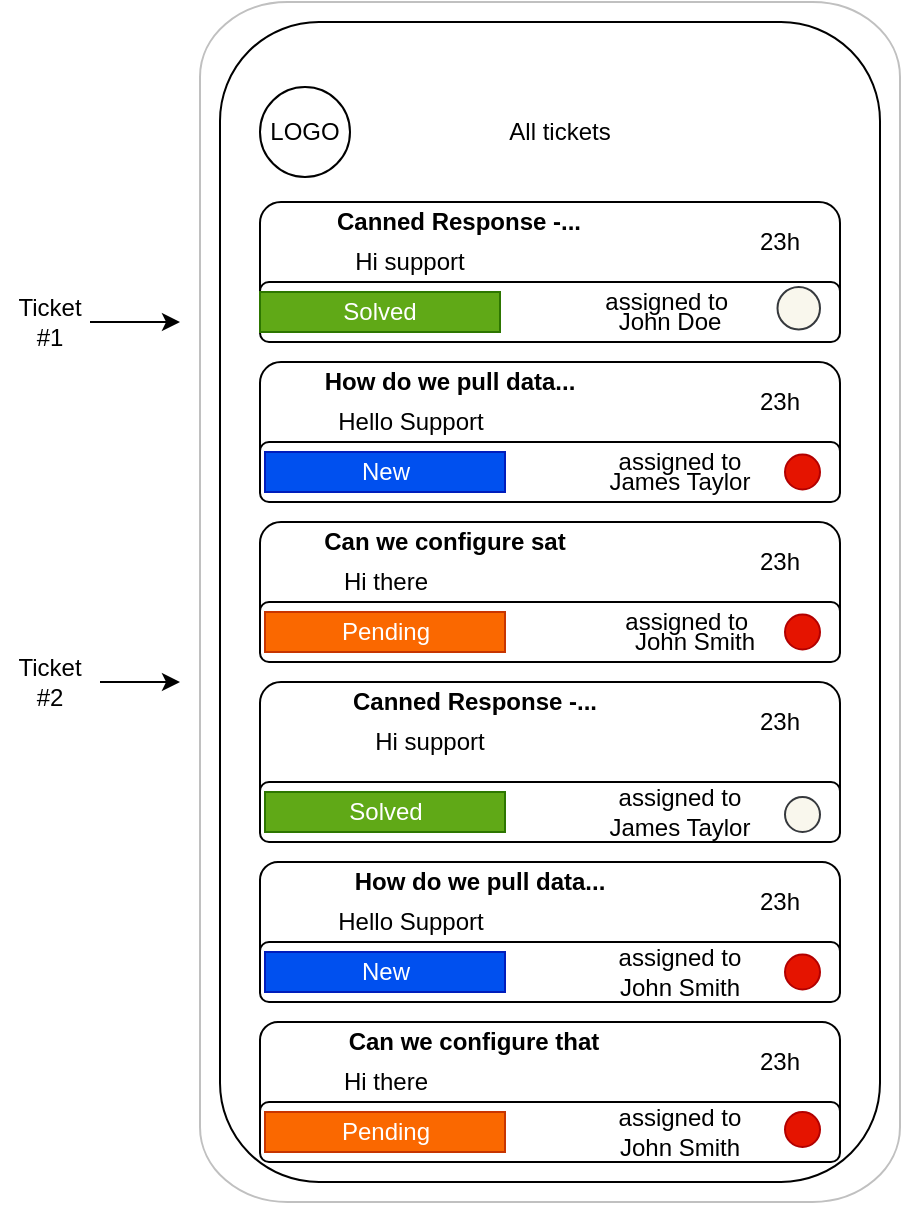 <mxfile version="14.2.4" type="embed">
    <diagram id="Y7j4tI3BBG5rM1zEuvAA" name="Page-1">
        <mxGraphModel dx="508" dy="810" grid="1" gridSize="10" guides="1" tooltips="1" connect="1" arrows="1" fold="1" page="1" pageScale="1" pageWidth="1100" pageHeight="1700" math="0" shadow="0">
            <root>
                <mxCell id="0"/>
                <mxCell id="1" parent="0"/>
                <mxCell id="tWeAfw1v_-9Y5gdLUTFN-3" value="" style="html=1;verticalLabelPosition=bottom;labelBackgroundColor=#ffffff;verticalAlign=top;shadow=0;dashed=0;strokeWidth=1;shape=mxgraph.ios7.misc.iphone;strokeColor=#c0c0c0;rounded=0;sketch=0;" parent="1" vertex="1">
                    <mxGeometry x="590" y="560" width="350" height="600" as="geometry"/>
                </mxCell>
                <mxCell id="30" value="" style="rounded=1;whiteSpace=wrap;html=1;" vertex="1" parent="1">
                    <mxGeometry x="600" y="570" width="330" height="580" as="geometry"/>
                </mxCell>
                <mxCell id="tWeAfw1v_-9Y5gdLUTFN-5" value="LOGO" style="ellipse;whiteSpace=wrap;html=1;aspect=fixed;rounded=0;sketch=0;" parent="1" vertex="1">
                    <mxGeometry x="620" y="602.5" width="45" height="45" as="geometry"/>
                </mxCell>
                <mxCell id="tWeAfw1v_-9Y5gdLUTFN-6" value="All tickets" style="text;html=1;strokeColor=none;fillColor=none;align=center;verticalAlign=middle;whiteSpace=wrap;rounded=0;sketch=0;" parent="1" vertex="1">
                    <mxGeometry x="730" y="615" width="80" height="20" as="geometry"/>
                </mxCell>
                <mxCell id="tWeAfw1v_-9Y5gdLUTFN-10" value="" style="rounded=1;whiteSpace=wrap;html=1;sketch=0;" parent="1" vertex="1">
                    <mxGeometry x="620" y="660" width="290" height="70" as="geometry"/>
                </mxCell>
                <mxCell id="tWeAfw1v_-9Y5gdLUTFN-11" value="" style="rounded=1;whiteSpace=wrap;html=1;sketch=0;" parent="1" vertex="1">
                    <mxGeometry x="620" y="740" width="290" height="70" as="geometry"/>
                </mxCell>
                <mxCell id="tWeAfw1v_-9Y5gdLUTFN-12" value="" style="rounded=1;whiteSpace=wrap;html=1;sketch=0;" parent="1" vertex="1">
                    <mxGeometry x="620" y="820" width="290" height="70" as="geometry"/>
                </mxCell>
                <mxCell id="tWeAfw1v_-9Y5gdLUTFN-13" value="" style="rounded=1;whiteSpace=wrap;html=1;sketch=0;" parent="1" vertex="1">
                    <mxGeometry x="620" y="900" width="290" height="70" as="geometry"/>
                </mxCell>
                <mxCell id="tWeAfw1v_-9Y5gdLUTFN-14" value="" style="rounded=1;whiteSpace=wrap;html=1;sketch=0;" parent="1" vertex="1">
                    <mxGeometry x="620" y="990" width="290" height="60" as="geometry"/>
                </mxCell>
                <mxCell id="tWeAfw1v_-9Y5gdLUTFN-15" value="" style="rounded=1;whiteSpace=wrap;html=1;sketch=0;" parent="1" vertex="1">
                    <mxGeometry x="620" y="700" width="290" height="30" as="geometry"/>
                </mxCell>
                <mxCell id="tWeAfw1v_-9Y5gdLUTFN-16" value="Solved" style="rounded=0;whiteSpace=wrap;html=1;sketch=0;fillColor=#60a917;strokeColor=#2D7600;fontColor=#ffffff;" parent="1" vertex="1">
                    <mxGeometry x="620" y="705" width="120" height="20" as="geometry"/>
                </mxCell>
                <mxCell id="tWeAfw1v_-9Y5gdLUTFN-17" value="&lt;b&gt;Canned Response -...&lt;/b&gt;" style="text;html=1;strokeColor=none;fillColor=none;align=center;verticalAlign=middle;whiteSpace=wrap;rounded=0;sketch=0;" parent="1" vertex="1">
                    <mxGeometry x="620" y="660" width="199" height="20" as="geometry"/>
                </mxCell>
                <mxCell id="tWeAfw1v_-9Y5gdLUTFN-19" value="" style="rounded=1;whiteSpace=wrap;html=1;sketch=0;" parent="1" vertex="1">
                    <mxGeometry x="620" y="780" width="290" height="30" as="geometry"/>
                </mxCell>
                <mxCell id="tWeAfw1v_-9Y5gdLUTFN-20" value="Hi support" style="text;html=1;strokeColor=none;fillColor=none;align=center;verticalAlign=middle;whiteSpace=wrap;rounded=0;sketch=0;" parent="1" vertex="1">
                    <mxGeometry x="630" y="680" width="130" height="20" as="geometry"/>
                </mxCell>
                <mxCell id="2" value="assigned to&amp;nbsp;" style="text;html=1;strokeColor=none;fillColor=none;align=center;verticalAlign=middle;whiteSpace=wrap;rounded=0;" vertex="1" parent="1">
                    <mxGeometry x="740" y="700" width="170" height="20" as="geometry"/>
                </mxCell>
                <mxCell id="3" value="John Doe" style="text;html=1;strokeColor=none;fillColor=none;align=center;verticalAlign=middle;whiteSpace=wrap;rounded=0;" vertex="1" parent="1">
                    <mxGeometry x="780" y="710" width="90" height="20" as="geometry"/>
                </mxCell>
                <mxCell id="4" value="How do we pull data..." style="text;html=1;strokeColor=none;fillColor=none;align=center;verticalAlign=middle;whiteSpace=wrap;rounded=0;fontStyle=1" vertex="1" parent="1">
                    <mxGeometry x="630" y="740" width="170" height="20" as="geometry"/>
                </mxCell>
                <mxCell id="5" value="Hello Support" style="text;html=1;strokeColor=none;fillColor=none;align=center;verticalAlign=middle;whiteSpace=wrap;rounded=0;" vertex="1" parent="1">
                    <mxGeometry x="647.5" y="760" width="95" height="20" as="geometry"/>
                </mxCell>
                <mxCell id="7" value="New" style="rounded=0;whiteSpace=wrap;html=1;fillColor=#0050ef;strokeColor=#001DBC;fontColor=#ffffff;" vertex="1" parent="1">
                    <mxGeometry x="622.5" y="785" width="120" height="20" as="geometry"/>
                </mxCell>
                <mxCell id="8" value="assigned to" style="text;html=1;strokeColor=none;fillColor=none;align=center;verticalAlign=middle;whiteSpace=wrap;rounded=0;" vertex="1" parent="1">
                    <mxGeometry x="790" y="780" width="80" height="20" as="geometry"/>
                </mxCell>
                <mxCell id="9" value="James Taylor&lt;br&gt;" style="text;html=1;strokeColor=none;fillColor=none;align=center;verticalAlign=middle;whiteSpace=wrap;rounded=0;" vertex="1" parent="1">
                    <mxGeometry x="785" y="790" width="90" height="20" as="geometry"/>
                </mxCell>
                <mxCell id="10" value="Can we configure sat" style="text;html=1;strokeColor=none;fillColor=none;align=center;verticalAlign=middle;whiteSpace=wrap;rounded=0;fontStyle=1" vertex="1" parent="1">
                    <mxGeometry x="620" y="820" width="185" height="20" as="geometry"/>
                </mxCell>
                <mxCell id="12" value="Hi there" style="text;html=1;strokeColor=none;fillColor=none;align=center;verticalAlign=middle;whiteSpace=wrap;rounded=0;" vertex="1" parent="1">
                    <mxGeometry x="647.5" y="840" width="70" height="20" as="geometry"/>
                </mxCell>
                <mxCell id="15" value="" style="rounded=1;whiteSpace=wrap;html=1;" vertex="1" parent="1">
                    <mxGeometry x="620" y="860" width="290" height="30" as="geometry"/>
                </mxCell>
                <mxCell id="19" value="Pending" style="rounded=0;whiteSpace=wrap;html=1;fillColor=#fa6800;strokeColor=#C73500;fontColor=#ffffff;" vertex="1" parent="1">
                    <mxGeometry x="622.5" y="865" width="120" height="20" as="geometry"/>
                </mxCell>
                <mxCell id="21" value="assigned to&amp;nbsp;" style="text;html=1;strokeColor=none;fillColor=none;align=center;verticalAlign=middle;whiteSpace=wrap;rounded=0;" vertex="1" parent="1">
                    <mxGeometry x="790" y="860" width="90" height="20" as="geometry"/>
                </mxCell>
                <mxCell id="26" value="John Smith" style="text;html=1;strokeColor=none;fillColor=none;align=center;verticalAlign=middle;whiteSpace=wrap;rounded=0;" vertex="1" parent="1">
                    <mxGeometry x="805" y="870" width="65" height="20" as="geometry"/>
                </mxCell>
                <mxCell id="31" value="" style="rounded=1;whiteSpace=wrap;html=1;" vertex="1" parent="1">
                    <mxGeometry x="620" y="1070" width="290" height="60" as="geometry"/>
                </mxCell>
                <mxCell id="32" value="Canned Response -..." style="text;html=1;strokeColor=none;fillColor=none;align=center;verticalAlign=middle;whiteSpace=wrap;rounded=0;fontStyle=1" vertex="1" parent="1">
                    <mxGeometry x="665" y="900" width="125" height="20" as="geometry"/>
                </mxCell>
                <mxCell id="33" value="Hi support" style="text;html=1;strokeColor=none;fillColor=none;align=center;verticalAlign=middle;whiteSpace=wrap;rounded=0;" vertex="1" parent="1">
                    <mxGeometry x="670" y="920" width="70" height="20" as="geometry"/>
                </mxCell>
                <mxCell id="37" value="" style="rounded=1;whiteSpace=wrap;html=1;" vertex="1" parent="1">
                    <mxGeometry x="620" y="950" width="290" height="30" as="geometry"/>
                </mxCell>
                <mxCell id="38" value="Solved" style="rounded=0;whiteSpace=wrap;html=1;fillColor=#60a917;strokeColor=#2D7600;fontColor=#ffffff;" vertex="1" parent="1">
                    <mxGeometry x="622.5" y="955" width="120" height="20" as="geometry"/>
                </mxCell>
                <mxCell id="39" value="assigned to James Taylor" style="text;html=1;strokeColor=none;fillColor=none;align=center;verticalAlign=middle;whiteSpace=wrap;rounded=0;" vertex="1" parent="1">
                    <mxGeometry x="785" y="955" width="90" height="20" as="geometry"/>
                </mxCell>
                <mxCell id="42" value="How do we pull data..." style="text;html=1;strokeColor=none;fillColor=none;align=center;verticalAlign=middle;whiteSpace=wrap;rounded=0;fontStyle=1" vertex="1" parent="1">
                    <mxGeometry x="665" y="990" width="130" height="20" as="geometry"/>
                </mxCell>
                <mxCell id="43" value="Hello Support" style="text;html=1;strokeColor=none;fillColor=none;align=center;verticalAlign=middle;whiteSpace=wrap;rounded=0;" vertex="1" parent="1">
                    <mxGeometry x="657.5" y="1010" width="75" height="20" as="geometry"/>
                </mxCell>
                <mxCell id="47" value="" style="rounded=1;whiteSpace=wrap;html=1;" vertex="1" parent="1">
                    <mxGeometry x="620" y="1030" width="290" height="30" as="geometry"/>
                </mxCell>
                <mxCell id="48" value="New" style="rounded=0;whiteSpace=wrap;html=1;fillColor=#0050ef;strokeColor=#001DBC;fontColor=#ffffff;" vertex="1" parent="1">
                    <mxGeometry x="622.5" y="1035" width="120" height="20" as="geometry"/>
                </mxCell>
                <mxCell id="49" value="Can we configure that" style="text;html=1;strokeColor=none;fillColor=none;align=center;verticalAlign=middle;whiteSpace=wrap;rounded=0;fontStyle=1" vertex="1" parent="1">
                    <mxGeometry x="662.5" y="1070" width="127.5" height="20" as="geometry"/>
                </mxCell>
                <mxCell id="50" value="Hi there" style="text;html=1;strokeColor=none;fillColor=none;align=center;verticalAlign=middle;whiteSpace=wrap;rounded=0;" vertex="1" parent="1">
                    <mxGeometry x="653.75" y="1090" width="57.5" height="20" as="geometry"/>
                </mxCell>
                <mxCell id="51" value="" style="rounded=1;whiteSpace=wrap;html=1;" vertex="1" parent="1">
                    <mxGeometry x="620" y="1110" width="290" height="30" as="geometry"/>
                </mxCell>
                <mxCell id="52" value="Pending" style="rounded=0;whiteSpace=wrap;html=1;fillColor=#fa6800;strokeColor=#C73500;fontColor=#ffffff;" vertex="1" parent="1">
                    <mxGeometry x="622.5" y="1115" width="120" height="20" as="geometry"/>
                </mxCell>
                <mxCell id="55" value="assigned to John Smith" style="text;html=1;strokeColor=none;fillColor=none;align=center;verticalAlign=middle;whiteSpace=wrap;rounded=0;" vertex="1" parent="1">
                    <mxGeometry x="785" y="1035" width="90" height="20" as="geometry"/>
                </mxCell>
                <mxCell id="56" value="assigned to John Smith" style="text;html=1;strokeColor=none;fillColor=none;align=center;verticalAlign=middle;whiteSpace=wrap;rounded=0;" vertex="1" parent="1">
                    <mxGeometry x="795" y="1115" width="70" height="20" as="geometry"/>
                </mxCell>
                <mxCell id="62" value="23h" style="text;html=1;strokeColor=none;fillColor=none;align=center;verticalAlign=middle;whiteSpace=wrap;rounded=0;" vertex="1" parent="1">
                    <mxGeometry x="860" y="670" width="40" height="20" as="geometry"/>
                </mxCell>
                <mxCell id="63" value="23h" style="text;html=1;strokeColor=none;fillColor=none;align=center;verticalAlign=middle;whiteSpace=wrap;rounded=0;" vertex="1" parent="1">
                    <mxGeometry x="860" y="750" width="40" height="20" as="geometry"/>
                </mxCell>
                <mxCell id="64" value="23h" style="text;html=1;strokeColor=none;fillColor=none;align=center;verticalAlign=middle;whiteSpace=wrap;rounded=0;" vertex="1" parent="1">
                    <mxGeometry x="860" y="830" width="40" height="20" as="geometry"/>
                </mxCell>
                <mxCell id="65" value="23h" style="text;html=1;strokeColor=none;fillColor=none;align=center;verticalAlign=middle;whiteSpace=wrap;rounded=0;" vertex="1" parent="1">
                    <mxGeometry x="860" y="910" width="40" height="20" as="geometry"/>
                </mxCell>
                <mxCell id="66" value="23h" style="text;html=1;strokeColor=none;fillColor=none;align=center;verticalAlign=middle;whiteSpace=wrap;rounded=0;" vertex="1" parent="1">
                    <mxGeometry x="860" y="1000" width="40" height="20" as="geometry"/>
                </mxCell>
                <mxCell id="67" value="23h" style="text;html=1;strokeColor=none;fillColor=none;align=center;verticalAlign=middle;whiteSpace=wrap;rounded=0;" vertex="1" parent="1">
                    <mxGeometry x="860" y="1080" width="40" height="20" as="geometry"/>
                </mxCell>
                <mxCell id="70" value="" style="ellipse;whiteSpace=wrap;html=1;aspect=fixed;fillColor=#e51400;strokeColor=#B20000;fontColor=#ffffff;" vertex="1" parent="1">
                    <mxGeometry x="882.5" y="866.25" width="17.5" height="17.5" as="geometry"/>
                </mxCell>
                <mxCell id="71" value="" style="ellipse;whiteSpace=wrap;html=1;aspect=fixed;fillColor=#f9f7ed;strokeColor=#36393d;" vertex="1" parent="1">
                    <mxGeometry x="878.75" y="702.5" width="21.25" height="21.25" as="geometry"/>
                </mxCell>
                <mxCell id="73" value="" style="ellipse;whiteSpace=wrap;html=1;aspect=fixed;fillColor=#e51400;strokeColor=#B20000;fontColor=#ffffff;" vertex="1" parent="1">
                    <mxGeometry x="882.5" y="786.25" width="17.5" height="17.5" as="geometry"/>
                </mxCell>
                <mxCell id="74" value="" style="ellipse;whiteSpace=wrap;html=1;aspect=fixed;fillColor=#f9f7ed;strokeColor=#36393d;" vertex="1" parent="1">
                    <mxGeometry x="882.5" y="957.5" width="17.5" height="17.5" as="geometry"/>
                </mxCell>
                <mxCell id="78" value="" style="ellipse;whiteSpace=wrap;html=1;aspect=fixed;fillColor=#e51400;strokeColor=#B20000;fontColor=#ffffff;" vertex="1" parent="1">
                    <mxGeometry x="882.5" y="1036.25" width="17.5" height="17.5" as="geometry"/>
                </mxCell>
                <mxCell id="79" value="" style="ellipse;whiteSpace=wrap;html=1;aspect=fixed;fillColor=#e51400;strokeColor=#B20000;fontColor=#ffffff;" vertex="1" parent="1">
                    <mxGeometry x="882.5" y="1115" width="17.5" height="17.5" as="geometry"/>
                </mxCell>
                <mxCell id="81" style="edgeStyle=orthogonalEdgeStyle;rounded=0;orthogonalLoop=1;jettySize=auto;html=1;" edge="1" parent="1" source="80">
                    <mxGeometry relative="1" as="geometry">
                        <mxPoint x="580" y="900" as="targetPoint"/>
                    </mxGeometry>
                </mxCell>
                <mxCell id="80" value="Ticket #2" style="text;html=1;strokeColor=none;fillColor=none;align=center;verticalAlign=middle;whiteSpace=wrap;rounded=0;" vertex="1" parent="1">
                    <mxGeometry x="490" y="890" width="50" height="20" as="geometry"/>
                </mxCell>
                <mxCell id="84" style="edgeStyle=orthogonalEdgeStyle;rounded=0;orthogonalLoop=1;jettySize=auto;html=1;exitX=1;exitY=0.5;exitDx=0;exitDy=0;" edge="1" parent="1" source="83">
                    <mxGeometry relative="1" as="geometry">
                        <mxPoint x="580" y="720" as="targetPoint"/>
                    </mxGeometry>
                </mxCell>
                <mxCell id="83" value="Ticket #1" style="text;html=1;strokeColor=none;fillColor=none;align=center;verticalAlign=middle;whiteSpace=wrap;rounded=0;" vertex="1" parent="1">
                    <mxGeometry x="495" y="710" width="40" height="20" as="geometry"/>
                </mxCell>
            </root>
        </mxGraphModel>
    </diagram>
</mxfile>